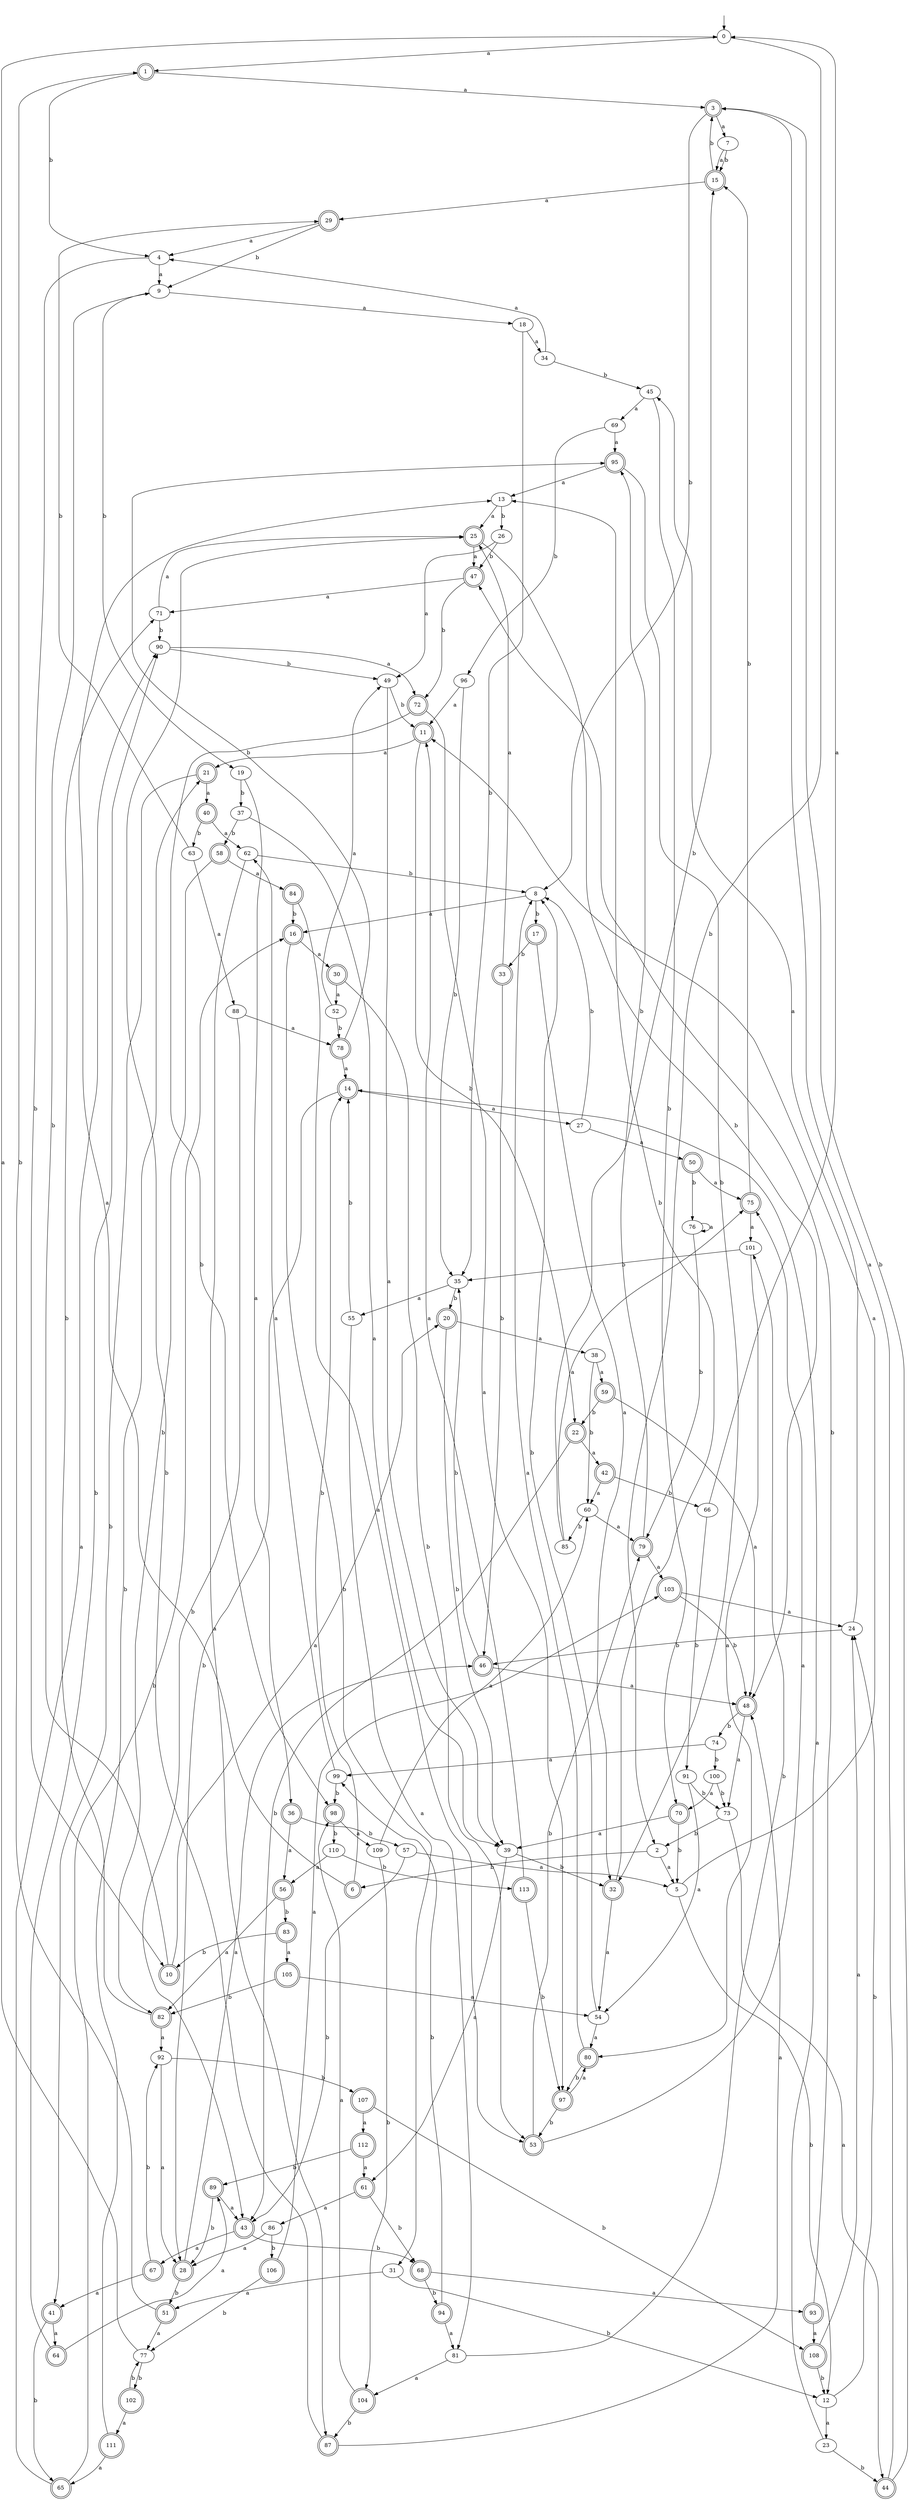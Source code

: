 digraph RandomDFA {
  __start0 [label="", shape=none];
  __start0 -> 0 [label=""];
  0 [shape=circle]
  0 -> 1 [label="a"]
  0 -> 2 [label="b"]
  1 [shape=doublecircle]
  1 -> 3 [label="a"]
  1 -> 4 [label="b"]
  2
  2 -> 5 [label="a"]
  2 -> 6 [label="b"]
  3 [shape=doublecircle]
  3 -> 7 [label="a"]
  3 -> 8 [label="b"]
  4
  4 -> 9 [label="a"]
  4 -> 10 [label="b"]
  5
  5 -> 11 [label="a"]
  5 -> 12 [label="b"]
  6 [shape=doublecircle]
  6 -> 13 [label="a"]
  6 -> 14 [label="b"]
  7
  7 -> 15 [label="a"]
  7 -> 15 [label="b"]
  8
  8 -> 16 [label="a"]
  8 -> 17 [label="b"]
  9
  9 -> 18 [label="a"]
  9 -> 19 [label="b"]
  10 [shape=doublecircle]
  10 -> 20 [label="a"]
  10 -> 9 [label="b"]
  11 [shape=doublecircle]
  11 -> 21 [label="a"]
  11 -> 22 [label="b"]
  12
  12 -> 23 [label="a"]
  12 -> 24 [label="b"]
  13
  13 -> 25 [label="a"]
  13 -> 26 [label="b"]
  14 [shape=doublecircle]
  14 -> 27 [label="a"]
  14 -> 28 [label="b"]
  15 [shape=doublecircle]
  15 -> 29 [label="a"]
  15 -> 3 [label="b"]
  16 [shape=doublecircle]
  16 -> 30 [label="a"]
  16 -> 31 [label="b"]
  17 [shape=doublecircle]
  17 -> 32 [label="a"]
  17 -> 33 [label="b"]
  18
  18 -> 34 [label="a"]
  18 -> 35 [label="b"]
  19
  19 -> 36 [label="a"]
  19 -> 37 [label="b"]
  20 [shape=doublecircle]
  20 -> 38 [label="a"]
  20 -> 39 [label="b"]
  21 [shape=doublecircle]
  21 -> 40 [label="a"]
  21 -> 41 [label="b"]
  22 [shape=doublecircle]
  22 -> 42 [label="a"]
  22 -> 43 [label="b"]
  23
  23 -> 14 [label="a"]
  23 -> 44 [label="b"]
  24
  24 -> 45 [label="a"]
  24 -> 46 [label="b"]
  25 [shape=doublecircle]
  25 -> 47 [label="a"]
  25 -> 48 [label="b"]
  26
  26 -> 49 [label="a"]
  26 -> 47 [label="b"]
  27
  27 -> 50 [label="a"]
  27 -> 8 [label="b"]
  28 [shape=doublecircle]
  28 -> 46 [label="a"]
  28 -> 51 [label="b"]
  29 [shape=doublecircle]
  29 -> 4 [label="a"]
  29 -> 9 [label="b"]
  30 [shape=doublecircle]
  30 -> 52 [label="a"]
  30 -> 53 [label="b"]
  31
  31 -> 51 [label="a"]
  31 -> 12 [label="b"]
  32 [shape=doublecircle]
  32 -> 54 [label="a"]
  32 -> 13 [label="b"]
  33 [shape=doublecircle]
  33 -> 25 [label="a"]
  33 -> 46 [label="b"]
  34
  34 -> 4 [label="a"]
  34 -> 45 [label="b"]
  35
  35 -> 55 [label="a"]
  35 -> 20 [label="b"]
  36 [shape=doublecircle]
  36 -> 56 [label="a"]
  36 -> 57 [label="b"]
  37
  37 -> 39 [label="a"]
  37 -> 58 [label="b"]
  38
  38 -> 59 [label="a"]
  38 -> 60 [label="b"]
  39
  39 -> 61 [label="a"]
  39 -> 32 [label="b"]
  40 [shape=doublecircle]
  40 -> 62 [label="a"]
  40 -> 63 [label="b"]
  41 [shape=doublecircle]
  41 -> 64 [label="a"]
  41 -> 65 [label="b"]
  42 [shape=doublecircle]
  42 -> 60 [label="a"]
  42 -> 66 [label="b"]
  43 [shape=doublecircle]
  43 -> 67 [label="a"]
  43 -> 68 [label="b"]
  44 [shape=doublecircle]
  44 -> 3 [label="a"]
  44 -> 3 [label="b"]
  45
  45 -> 69 [label="a"]
  45 -> 70 [label="b"]
  46 [shape=doublecircle]
  46 -> 48 [label="a"]
  46 -> 35 [label="b"]
  47 [shape=doublecircle]
  47 -> 71 [label="a"]
  47 -> 72 [label="b"]
  48 [shape=doublecircle]
  48 -> 73 [label="a"]
  48 -> 74 [label="b"]
  49
  49 -> 39 [label="a"]
  49 -> 11 [label="b"]
  50 [shape=doublecircle]
  50 -> 75 [label="a"]
  50 -> 76 [label="b"]
  51 [shape=doublecircle]
  51 -> 77 [label="a"]
  51 -> 1 [label="b"]
  52
  52 -> 49 [label="a"]
  52 -> 78 [label="b"]
  53 [shape=doublecircle]
  53 -> 75 [label="a"]
  53 -> 79 [label="b"]
  54
  54 -> 80 [label="a"]
  54 -> 8 [label="b"]
  55
  55 -> 81 [label="a"]
  55 -> 14 [label="b"]
  56 [shape=doublecircle]
  56 -> 82 [label="a"]
  56 -> 83 [label="b"]
  57
  57 -> 5 [label="a"]
  57 -> 43 [label="b"]
  58 [shape=doublecircle]
  58 -> 84 [label="a"]
  58 -> 82 [label="b"]
  59 [shape=doublecircle]
  59 -> 48 [label="a"]
  59 -> 22 [label="b"]
  60
  60 -> 79 [label="a"]
  60 -> 85 [label="b"]
  61 [shape=doublecircle]
  61 -> 86 [label="a"]
  61 -> 68 [label="b"]
  62
  62 -> 87 [label="a"]
  62 -> 8 [label="b"]
  63
  63 -> 88 [label="a"]
  63 -> 29 [label="b"]
  64 [shape=doublecircle]
  64 -> 89 [label="a"]
  64 -> 90 [label="b"]
  65 [shape=doublecircle]
  65 -> 90 [label="a"]
  65 -> 16 [label="b"]
  66
  66 -> 0 [label="a"]
  66 -> 91 [label="b"]
  67 [shape=doublecircle]
  67 -> 41 [label="a"]
  67 -> 92 [label="b"]
  68 [shape=doublecircle]
  68 -> 93 [label="a"]
  68 -> 94 [label="b"]
  69
  69 -> 95 [label="a"]
  69 -> 96 [label="b"]
  70 [shape=doublecircle]
  70 -> 39 [label="a"]
  70 -> 5 [label="b"]
  71
  71 -> 25 [label="a"]
  71 -> 90 [label="b"]
  72 [shape=doublecircle]
  72 -> 97 [label="a"]
  72 -> 98 [label="b"]
  73
  73 -> 44 [label="a"]
  73 -> 2 [label="b"]
  74
  74 -> 99 [label="a"]
  74 -> 100 [label="b"]
  75 [shape=doublecircle]
  75 -> 101 [label="a"]
  75 -> 15 [label="b"]
  76
  76 -> 76 [label="a"]
  76 -> 79 [label="b"]
  77
  77 -> 0 [label="a"]
  77 -> 102 [label="b"]
  78 [shape=doublecircle]
  78 -> 14 [label="a"]
  78 -> 95 [label="b"]
  79 [shape=doublecircle]
  79 -> 103 [label="a"]
  79 -> 95 [label="b"]
  80 [shape=doublecircle]
  80 -> 8 [label="a"]
  80 -> 97 [label="b"]
  81
  81 -> 104 [label="a"]
  81 -> 101 [label="b"]
  82 [shape=doublecircle]
  82 -> 92 [label="a"]
  82 -> 71 [label="b"]
  83 [shape=doublecircle]
  83 -> 105 [label="a"]
  83 -> 10 [label="b"]
  84 [shape=doublecircle]
  84 -> 53 [label="a"]
  84 -> 16 [label="b"]
  85
  85 -> 75 [label="a"]
  85 -> 15 [label="b"]
  86
  86 -> 28 [label="a"]
  86 -> 106 [label="b"]
  87 [shape=doublecircle]
  87 -> 48 [label="a"]
  87 -> 25 [label="b"]
  88
  88 -> 78 [label="a"]
  88 -> 43 [label="b"]
  89 [shape=doublecircle]
  89 -> 43 [label="a"]
  89 -> 28 [label="b"]
  90
  90 -> 72 [label="a"]
  90 -> 49 [label="b"]
  91
  91 -> 54 [label="a"]
  91 -> 73 [label="b"]
  92
  92 -> 28 [label="a"]
  92 -> 107 [label="b"]
  93 [shape=doublecircle]
  93 -> 108 [label="a"]
  93 -> 47 [label="b"]
  94 [shape=doublecircle]
  94 -> 81 [label="a"]
  94 -> 99 [label="b"]
  95 [shape=doublecircle]
  95 -> 13 [label="a"]
  95 -> 32 [label="b"]
  96
  96 -> 11 [label="a"]
  96 -> 35 [label="b"]
  97 [shape=doublecircle]
  97 -> 80 [label="a"]
  97 -> 53 [label="b"]
  98 [shape=doublecircle]
  98 -> 109 [label="a"]
  98 -> 110 [label="b"]
  99
  99 -> 62 [label="a"]
  99 -> 98 [label="b"]
  100
  100 -> 70 [label="a"]
  100 -> 73 [label="b"]
  101
  101 -> 80 [label="a"]
  101 -> 35 [label="b"]
  102 [shape=doublecircle]
  102 -> 111 [label="a"]
  102 -> 77 [label="b"]
  103 [shape=doublecircle]
  103 -> 24 [label="a"]
  103 -> 48 [label="b"]
  104 [shape=doublecircle]
  104 -> 98 [label="a"]
  104 -> 87 [label="b"]
  105 [shape=doublecircle]
  105 -> 54 [label="a"]
  105 -> 82 [label="b"]
  106 [shape=doublecircle]
  106 -> 103 [label="a"]
  106 -> 77 [label="b"]
  107 [shape=doublecircle]
  107 -> 112 [label="a"]
  107 -> 108 [label="b"]
  108 [shape=doublecircle]
  108 -> 24 [label="a"]
  108 -> 12 [label="b"]
  109
  109 -> 60 [label="a"]
  109 -> 104 [label="b"]
  110
  110 -> 56 [label="a"]
  110 -> 113 [label="b"]
  111 [shape=doublecircle]
  111 -> 65 [label="a"]
  111 -> 21 [label="b"]
  112 [shape=doublecircle]
  112 -> 61 [label="a"]
  112 -> 89 [label="b"]
  113 [shape=doublecircle]
  113 -> 11 [label="a"]
  113 -> 97 [label="b"]
}
